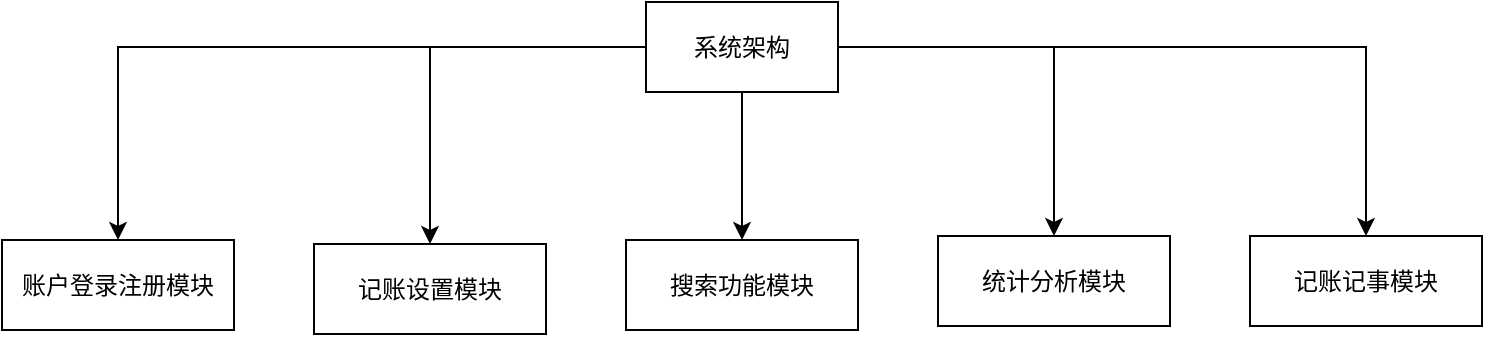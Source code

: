 <mxfile version="24.8.1">
  <diagram name="第 1 页" id="DEQJIB_DDu9PdUa7HAsH">
    <mxGraphModel dx="1434" dy="705" grid="0" gridSize="10" guides="1" tooltips="1" connect="1" arrows="1" fold="1" page="1" pageScale="1" pageWidth="827" pageHeight="1169" math="0" shadow="0">
      <root>
        <mxCell id="0" />
        <mxCell id="1" parent="0" />
        <mxCell id="C0jJyqw8p8lYc8W4ClNZ-10" style="edgeStyle=orthogonalEdgeStyle;rounded=0;orthogonalLoop=1;jettySize=auto;html=1;" edge="1" parent="1" source="C0jJyqw8p8lYc8W4ClNZ-1" target="C0jJyqw8p8lYc8W4ClNZ-4">
          <mxGeometry relative="1" as="geometry" />
        </mxCell>
        <mxCell id="C0jJyqw8p8lYc8W4ClNZ-11" style="edgeStyle=orthogonalEdgeStyle;rounded=0;orthogonalLoop=1;jettySize=auto;html=1;entryX=0.5;entryY=0;entryDx=0;entryDy=0;" edge="1" parent="1" source="C0jJyqw8p8lYc8W4ClNZ-1" target="C0jJyqw8p8lYc8W4ClNZ-3">
          <mxGeometry relative="1" as="geometry" />
        </mxCell>
        <mxCell id="C0jJyqw8p8lYc8W4ClNZ-12" style="edgeStyle=orthogonalEdgeStyle;rounded=0;orthogonalLoop=1;jettySize=auto;html=1;" edge="1" parent="1" source="C0jJyqw8p8lYc8W4ClNZ-1" target="C0jJyqw8p8lYc8W4ClNZ-2">
          <mxGeometry relative="1" as="geometry" />
        </mxCell>
        <mxCell id="C0jJyqw8p8lYc8W4ClNZ-13" style="edgeStyle=orthogonalEdgeStyle;rounded=0;orthogonalLoop=1;jettySize=auto;html=1;" edge="1" parent="1" source="C0jJyqw8p8lYc8W4ClNZ-1" target="C0jJyqw8p8lYc8W4ClNZ-6">
          <mxGeometry relative="1" as="geometry" />
        </mxCell>
        <mxCell id="C0jJyqw8p8lYc8W4ClNZ-14" style="edgeStyle=orthogonalEdgeStyle;rounded=0;orthogonalLoop=1;jettySize=auto;html=1;entryX=0.5;entryY=0;entryDx=0;entryDy=0;" edge="1" parent="1" source="C0jJyqw8p8lYc8W4ClNZ-1" target="C0jJyqw8p8lYc8W4ClNZ-7">
          <mxGeometry relative="1" as="geometry" />
        </mxCell>
        <mxCell id="C0jJyqw8p8lYc8W4ClNZ-1" value="系统架构" style="rounded=0;whiteSpace=wrap;html=1;" vertex="1" parent="1">
          <mxGeometry x="384" y="58" width="96" height="45" as="geometry" />
        </mxCell>
        <mxCell id="C0jJyqw8p8lYc8W4ClNZ-2" value="账户登录注册模块" style="rounded=0;whiteSpace=wrap;html=1;" vertex="1" parent="1">
          <mxGeometry x="62" y="177" width="116" height="45" as="geometry" />
        </mxCell>
        <mxCell id="C0jJyqw8p8lYc8W4ClNZ-3" value="记账设置模块" style="rounded=0;whiteSpace=wrap;html=1;" vertex="1" parent="1">
          <mxGeometry x="218" y="179" width="116" height="45" as="geometry" />
        </mxCell>
        <mxCell id="C0jJyqw8p8lYc8W4ClNZ-4" value="搜索功能模块" style="rounded=0;whiteSpace=wrap;html=1;" vertex="1" parent="1">
          <mxGeometry x="374" y="177" width="116" height="45" as="geometry" />
        </mxCell>
        <mxCell id="C0jJyqw8p8lYc8W4ClNZ-6" value="统计分析模块" style="rounded=0;whiteSpace=wrap;html=1;" vertex="1" parent="1">
          <mxGeometry x="530" y="175" width="116" height="45" as="geometry" />
        </mxCell>
        <mxCell id="C0jJyqw8p8lYc8W4ClNZ-7" value="记账记事模块" style="rounded=0;whiteSpace=wrap;html=1;" vertex="1" parent="1">
          <mxGeometry x="686" y="175" width="116" height="45" as="geometry" />
        </mxCell>
      </root>
    </mxGraphModel>
  </diagram>
</mxfile>
